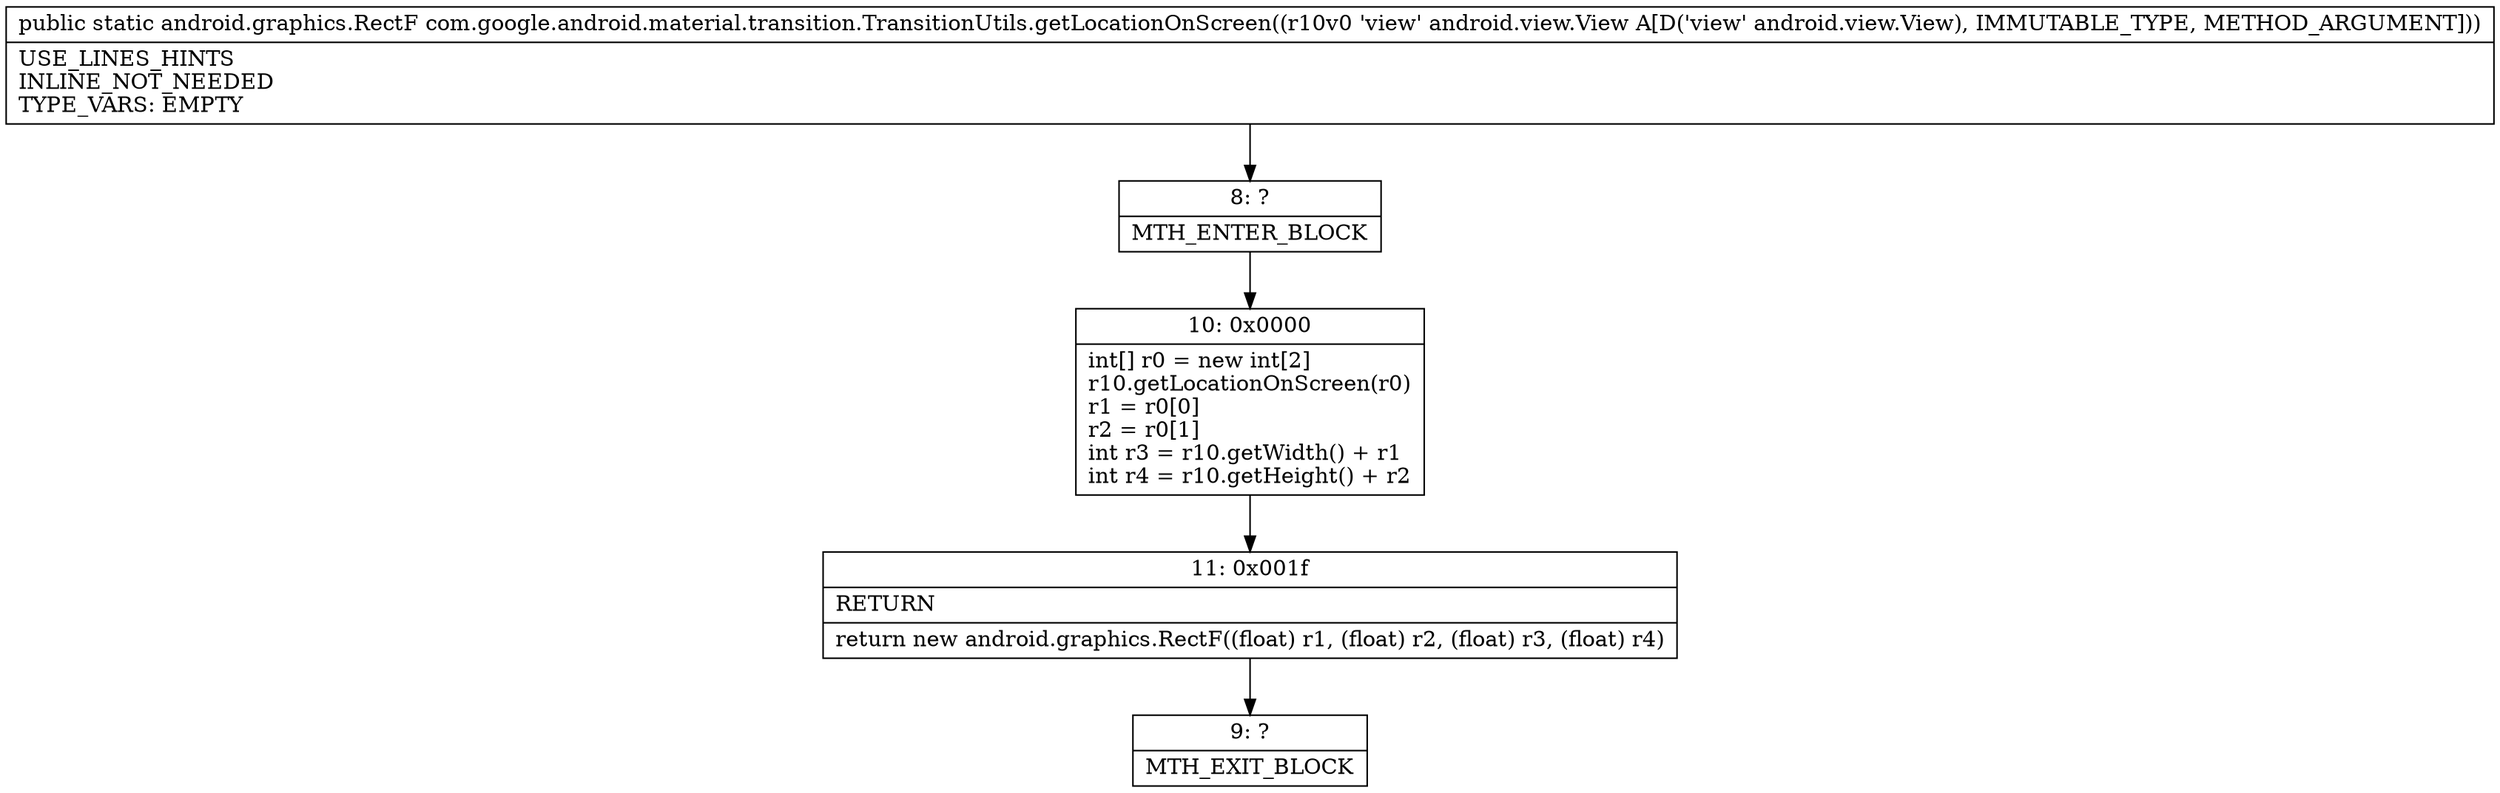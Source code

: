 digraph "CFG forcom.google.android.material.transition.TransitionUtils.getLocationOnScreen(Landroid\/view\/View;)Landroid\/graphics\/RectF;" {
Node_8 [shape=record,label="{8\:\ ?|MTH_ENTER_BLOCK\l}"];
Node_10 [shape=record,label="{10\:\ 0x0000|int[] r0 = new int[2]\lr10.getLocationOnScreen(r0)\lr1 = r0[0]\lr2 = r0[1]\lint r3 = r10.getWidth() + r1\lint r4 = r10.getHeight() + r2\l}"];
Node_11 [shape=record,label="{11\:\ 0x001f|RETURN\l|return new android.graphics.RectF((float) r1, (float) r2, (float) r3, (float) r4)\l}"];
Node_9 [shape=record,label="{9\:\ ?|MTH_EXIT_BLOCK\l}"];
MethodNode[shape=record,label="{public static android.graphics.RectF com.google.android.material.transition.TransitionUtils.getLocationOnScreen((r10v0 'view' android.view.View A[D('view' android.view.View), IMMUTABLE_TYPE, METHOD_ARGUMENT]))  | USE_LINES_HINTS\lINLINE_NOT_NEEDED\lTYPE_VARS: EMPTY\l}"];
MethodNode -> Node_8;Node_8 -> Node_10;
Node_10 -> Node_11;
Node_11 -> Node_9;
}

